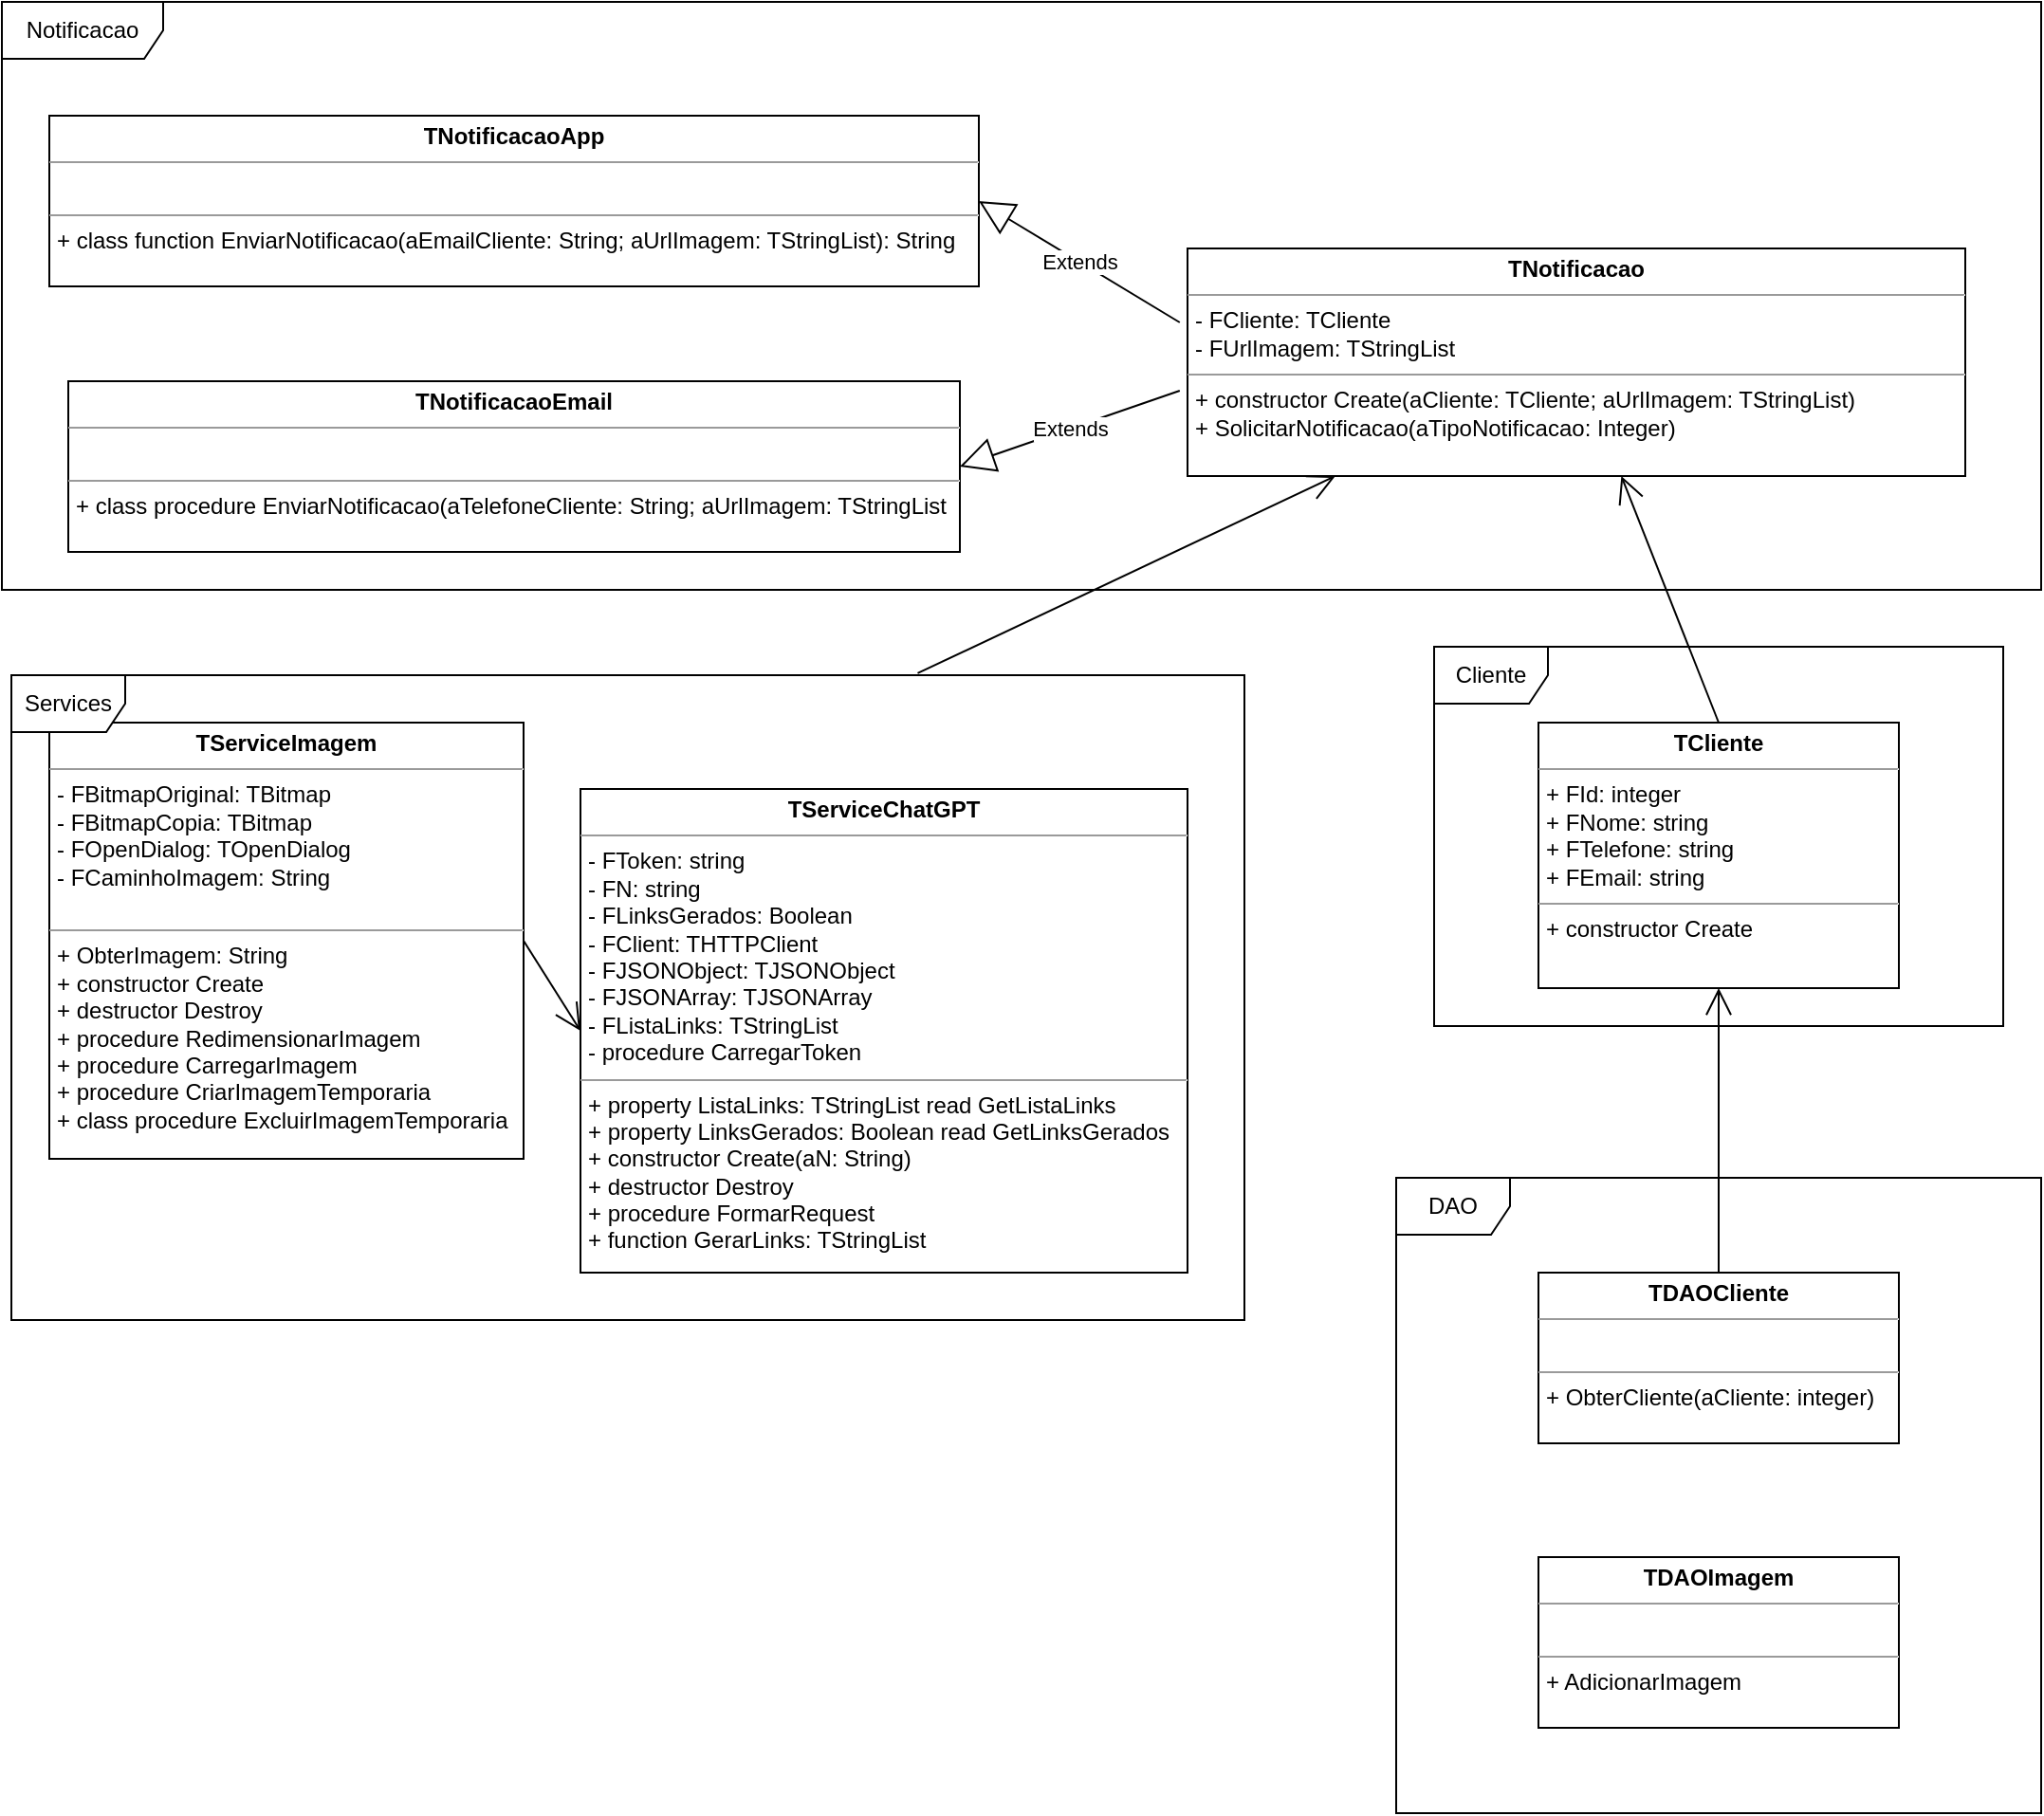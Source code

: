 <mxfile version="20.8.23" type="device"><diagram name="Página-1" id="8U6ufcKr5TPuwAtBtFTy"><mxGraphModel dx="880" dy="484" grid="1" gridSize="10" guides="1" tooltips="1" connect="1" arrows="1" fold="1" page="1" pageScale="1" pageWidth="827" pageHeight="1169" math="0" shadow="0"><root><mxCell id="0"/><mxCell id="1" parent="0"/><mxCell id="PzU53_ErEclSDTOwXf8F-14" value="&lt;p style=&quot;margin:0px;margin-top:4px;text-align:center;&quot;&gt;&lt;b&gt;TNotificacaoApp&lt;/b&gt;&lt;br&gt;&lt;/p&gt;&lt;hr size=&quot;1&quot;&gt;&lt;p style=&quot;margin:0px;margin-left:4px;&quot;&gt;&lt;br&gt;&lt;/p&gt;&lt;hr size=&quot;1&quot;&gt;&lt;p style=&quot;margin:0px;margin-left:4px;&quot;&gt;+&amp;nbsp;class function EnviarNotificacao(aEmailCliente: String;&amp;nbsp;&lt;span style=&quot;background-color: initial;&quot;&gt;aUrlImagem: TStringList): String&lt;/span&gt;&lt;/p&gt;" style="verticalAlign=top;align=left;overflow=fill;fontSize=12;fontFamily=Helvetica;html=1;" parent="1" vertex="1"><mxGeometry x="50" y="120" width="490" height="90" as="geometry"/></mxCell><mxCell id="PzU53_ErEclSDTOwXf8F-17" value="Notificacao" style="shape=umlFrame;whiteSpace=wrap;html=1;pointerEvents=0;width=85;height=30;" parent="1" vertex="1"><mxGeometry x="25" y="60" width="1075" height="310" as="geometry"/></mxCell><mxCell id="PzU53_ErEclSDTOwXf8F-18" value="&lt;p style=&quot;margin:0px;margin-top:4px;text-align:center;&quot;&gt;&lt;b&gt;TNotificacao&lt;/b&gt;&lt;br&gt;&lt;/p&gt;&lt;hr size=&quot;1&quot;&gt;&lt;p style=&quot;margin:0px;margin-left:4px;&quot;&gt;- FCliente: TCliente&lt;/p&gt;&lt;p style=&quot;margin:0px;margin-left:4px;&quot;&gt;-&amp;nbsp;FUrlImagem: TStringList&lt;/p&gt;&lt;hr size=&quot;1&quot;&gt;&lt;p style=&quot;margin:0px;margin-left:4px;&quot;&gt;+&amp;nbsp;constructor Create(aCliente: TCliente; aUrlImagem: TStringList)&lt;/p&gt;&lt;p style=&quot;margin:0px;margin-left:4px;&quot;&gt;+ SolicitarNotificacao(aTipoNotificacao: Integer)&lt;/p&gt;" style="verticalAlign=top;align=left;overflow=fill;fontSize=12;fontFamily=Helvetica;html=1;" parent="1" vertex="1"><mxGeometry x="650" y="190" width="410" height="120" as="geometry"/></mxCell><mxCell id="CZ3k5Eb307J7qp5YTwUr-1" value="&lt;p style=&quot;margin:0px;margin-top:4px;text-align:center;&quot;&gt;&lt;b&gt;TNotificacaoEmail&lt;/b&gt;&lt;br&gt;&lt;/p&gt;&lt;hr size=&quot;1&quot;&gt;&lt;p style=&quot;margin:0px;margin-left:4px;&quot;&gt;&lt;br&gt;&lt;/p&gt;&lt;hr size=&quot;1&quot;&gt;&lt;p style=&quot;margin:0px;margin-left:4px;&quot;&gt;+&amp;nbsp;class procedure EnviarNotificacao(aTelefoneCliente: String;&amp;nbsp;&lt;span style=&quot;background-color: initial;&quot;&gt;aUrlImagem: TStringList&lt;/span&gt;&lt;/p&gt;" style="verticalAlign=top;align=left;overflow=fill;fontSize=12;fontFamily=Helvetica;html=1;" parent="1" vertex="1"><mxGeometry x="60" y="260" width="470" height="90" as="geometry"/></mxCell><mxCell id="CZ3k5Eb307J7qp5YTwUr-4" value="Extends" style="endArrow=block;endSize=16;endFill=0;html=1;rounded=0;exitX=-0.01;exitY=0.325;exitDx=0;exitDy=0;exitPerimeter=0;entryX=1;entryY=0.5;entryDx=0;entryDy=0;" parent="1" source="PzU53_ErEclSDTOwXf8F-18" target="PzU53_ErEclSDTOwXf8F-14" edge="1"><mxGeometry width="160" relative="1" as="geometry"><mxPoint x="580" y="160" as="sourcePoint"/><mxPoint x="740" y="160" as="targetPoint"/></mxGeometry></mxCell><mxCell id="CZ3k5Eb307J7qp5YTwUr-5" value="Extends" style="endArrow=block;endSize=16;endFill=0;html=1;rounded=0;exitX=-0.01;exitY=0.625;exitDx=0;exitDy=0;exitPerimeter=0;entryX=1;entryY=0.5;entryDx=0;entryDy=0;" parent="1" source="PzU53_ErEclSDTOwXf8F-18" target="CZ3k5Eb307J7qp5YTwUr-1" edge="1"><mxGeometry width="160" relative="1" as="geometry"><mxPoint x="550" y="330" as="sourcePoint"/><mxPoint x="710" y="330" as="targetPoint"/></mxGeometry></mxCell><mxCell id="OFAG9lh-oi7Od2XJaz6R-1" value="&lt;p style=&quot;margin:0px;margin-top:4px;text-align:center;&quot;&gt;&lt;b&gt;TServiceImagem&lt;/b&gt;&lt;/p&gt;&lt;hr size=&quot;1&quot;&gt;&lt;p style=&quot;margin:0px;margin-left:4px;&quot;&gt;- FBitmapOriginal: TBitmap&lt;/p&gt;&lt;p style=&quot;margin:0px;margin-left:4px;&quot;&gt;- FBitmapCopia: TBitmap&lt;/p&gt;&lt;p style=&quot;margin:0px;margin-left:4px;&quot;&gt;- FOpenDialog: TOpenDialog&lt;/p&gt;&lt;p style=&quot;margin:0px;margin-left:4px;&quot;&gt;- FCaminhoImagem: String&lt;br&gt;&lt;br&gt;&lt;/p&gt;&lt;hr size=&quot;1&quot;&gt;&lt;p style=&quot;margin:0px;margin-left:4px;&quot;&gt;+ ObterImagem: String&lt;/p&gt;&lt;p style=&quot;margin:0px;margin-left:4px;&quot;&gt;+ constructor Create&lt;/p&gt;&lt;p style=&quot;margin:0px;margin-left:4px;&quot;&gt;+ destructor Destroy&lt;br&gt;+ procedure RedimensionarImagem&lt;/p&gt;&lt;p style=&quot;margin:0px;margin-left:4px;&quot;&gt;+ procedure CarregarImagem&lt;/p&gt;&lt;p style=&quot;margin:0px;margin-left:4px;&quot;&gt;+ procedure CriarImagemTemporaria&lt;/p&gt;&lt;p style=&quot;margin:0px;margin-left:4px;&quot;&gt;+ class procedure ExcluirImagemTemporaria&lt;/p&gt;" style="verticalAlign=top;align=left;overflow=fill;fontSize=12;fontFamily=Helvetica;html=1;" parent="1" vertex="1"><mxGeometry x="50" y="440" width="250" height="230" as="geometry"/></mxCell><mxCell id="OFAG9lh-oi7Od2XJaz6R-2" value="&lt;p style=&quot;margin:0px;margin-top:4px;text-align:center;&quot;&gt;&lt;b&gt;TServiceChatGPT&lt;/b&gt;&lt;/p&gt;&lt;hr size=&quot;1&quot;&gt;&lt;p style=&quot;margin:0px;margin-left:4px;&quot;&gt;- FToken: string&lt;/p&gt;&lt;p style=&quot;margin:0px;margin-left:4px;&quot;&gt;- FN: string&lt;/p&gt;&lt;p style=&quot;margin:0px;margin-left:4px;&quot;&gt;- FLinksGerados: Boolean&lt;/p&gt;&lt;p style=&quot;margin:0px;margin-left:4px;&quot;&gt;- FClient: THTTPClient&lt;br&gt;&lt;/p&gt;&lt;p style=&quot;margin:0px;margin-left:4px;&quot;&gt;- FJSONObject: TJSONObject&lt;/p&gt;&lt;p style=&quot;margin:0px;margin-left:4px;&quot;&gt;- FJSONArray: TJSONArray&lt;/p&gt;&lt;p style=&quot;margin:0px;margin-left:4px;&quot;&gt;- FListaLinks: TStringList&lt;/p&gt;&lt;p style=&quot;margin:0px;margin-left:4px;&quot;&gt;- procedure CarregarToken&lt;/p&gt;&lt;hr size=&quot;1&quot;&gt;&lt;p style=&quot;margin:0px;margin-left:4px;&quot;&gt;+ property ListaLinks: TStringList read GetListaLinks&lt;/p&gt;&lt;p style=&quot;margin:0px;margin-left:4px;&quot;&gt;+ property LinksGerados: Boolean read GetLinksGerados&lt;/p&gt;&lt;p style=&quot;margin:0px;margin-left:4px;&quot;&gt;+ constructor Create(aN: String)&lt;/p&gt;&lt;p style=&quot;margin:0px;margin-left:4px;&quot;&gt;+ destructor Destroy&lt;/p&gt;&lt;p style=&quot;margin:0px;margin-left:4px;&quot;&gt;+ procedure FormarRequest&lt;/p&gt;&lt;p style=&quot;margin:0px;margin-left:4px;&quot;&gt;+ function GerarLinks: TStringList&lt;/p&gt;&lt;p style=&quot;margin:0px;margin-left:4px;&quot;&gt;&lt;br&gt;&lt;/p&gt;" style="verticalAlign=top;align=left;overflow=fill;fontSize=12;fontFamily=Helvetica;html=1;" parent="1" vertex="1"><mxGeometry x="330" y="475" width="320" height="255" as="geometry"/></mxCell><mxCell id="OFAG9lh-oi7Od2XJaz6R-3" value="" style="endArrow=open;endFill=1;endSize=12;html=1;rounded=0;exitX=1;exitY=0.5;exitDx=0;exitDy=0;entryX=0;entryY=0.5;entryDx=0;entryDy=0;" parent="1" edge="1" target="OFAG9lh-oi7Od2XJaz6R-2" source="OFAG9lh-oi7Od2XJaz6R-1"><mxGeometry width="160" relative="1" as="geometry"><mxPoint x="290" y="605" as="sourcePoint"/><mxPoint x="360" y="605" as="targetPoint"/></mxGeometry></mxCell><mxCell id="OFAG9lh-oi7Od2XJaz6R-4" value="Services" style="shape=umlFrame;whiteSpace=wrap;html=1;pointerEvents=0;" parent="1" vertex="1"><mxGeometry x="30" y="415" width="650" height="340" as="geometry"/></mxCell><mxCell id="OFAG9lh-oi7Od2XJaz6R-5" value="" style="endArrow=open;endFill=1;endSize=12;html=1;rounded=0;exitX=0.735;exitY=-0.003;exitDx=0;exitDy=0;exitPerimeter=0;" parent="1" source="OFAG9lh-oi7Od2XJaz6R-4" target="PzU53_ErEclSDTOwXf8F-18" edge="1"><mxGeometry width="160" relative="1" as="geometry"><mxPoint x="530" y="450" as="sourcePoint"/><mxPoint x="690" y="450" as="targetPoint"/></mxGeometry></mxCell><mxCell id="Pg-bivrd3yIXi2iq134h-1" value="&lt;p style=&quot;margin:0px;margin-top:4px;text-align:center;&quot;&gt;&lt;b&gt;TDAOCliente&lt;/b&gt;&lt;/p&gt;&lt;hr size=&quot;1&quot;&gt;&lt;p style=&quot;margin:0px;margin-left:4px;&quot;&gt;&lt;br&gt;&lt;/p&gt;&lt;hr size=&quot;1&quot;&gt;&lt;p style=&quot;margin:0px;margin-left:4px;&quot;&gt;+ ObterCliente(aCliente: integer)&lt;br&gt;&lt;br&gt;&lt;/p&gt;" style="verticalAlign=top;align=left;overflow=fill;fontSize=12;fontFamily=Helvetica;html=1;whiteSpace=wrap;" parent="1" vertex="1"><mxGeometry x="835" y="730" width="190" height="90" as="geometry"/></mxCell><mxCell id="Pg-bivrd3yIXi2iq134h-2" value="&lt;p style=&quot;margin:0px;margin-top:4px;text-align:center;&quot;&gt;&lt;b&gt;TDAOImagem&lt;/b&gt;&lt;/p&gt;&lt;hr size=&quot;1&quot;&gt;&lt;p style=&quot;margin:0px;margin-left:4px;&quot;&gt;&lt;br&gt;&lt;/p&gt;&lt;hr size=&quot;1&quot;&gt;&lt;p style=&quot;margin:0px;margin-left:4px;&quot;&gt;+ AdicionarImagem&lt;br&gt;&lt;br&gt;&lt;/p&gt;" style="verticalAlign=top;align=left;overflow=fill;fontSize=12;fontFamily=Helvetica;html=1;whiteSpace=wrap;" parent="1" vertex="1"><mxGeometry x="835" y="880" width="190" height="90" as="geometry"/></mxCell><mxCell id="Pg-bivrd3yIXi2iq134h-3" value="DAO" style="shape=umlFrame;whiteSpace=wrap;html=1;pointerEvents=0;" parent="1" vertex="1"><mxGeometry x="760" y="680" width="340" height="335" as="geometry"/></mxCell><mxCell id="Pg-bivrd3yIXi2iq134h-6" value="&lt;p style=&quot;margin:0px;margin-top:4px;text-align:center;&quot;&gt;&lt;b&gt;TCliente&lt;/b&gt;&lt;/p&gt;&lt;hr size=&quot;1&quot;&gt;&lt;p style=&quot;margin:0px;margin-left:4px;&quot;&gt;+ FId: integer&lt;br&gt;+ FNome: string&lt;/p&gt;&lt;p style=&quot;margin:0px;margin-left:4px;&quot;&gt;+ FTelefone: string&lt;/p&gt;&lt;p style=&quot;margin:0px;margin-left:4px;&quot;&gt;+ FEmail: string&lt;/p&gt;&lt;hr size=&quot;1&quot;&gt;&lt;p style=&quot;margin:0px;margin-left:4px;&quot;&gt;+ constructor Create&lt;br&gt;&lt;/p&gt;" style="verticalAlign=top;align=left;overflow=fill;fontSize=12;fontFamily=Helvetica;html=1;whiteSpace=wrap;" parent="1" vertex="1"><mxGeometry x="835" y="440" width="190" height="140" as="geometry"/></mxCell><mxCell id="Pg-bivrd3yIXi2iq134h-7" value="Cliente" style="shape=umlFrame;whiteSpace=wrap;html=1;pointerEvents=0;" parent="1" vertex="1"><mxGeometry x="780" y="400" width="300" height="200" as="geometry"/></mxCell><mxCell id="Pg-bivrd3yIXi2iq134h-11" value="" style="endArrow=open;endFill=1;endSize=12;html=1;rounded=0;entryX=0.5;entryY=1;entryDx=0;entryDy=0;" parent="1" source="Pg-bivrd3yIXi2iq134h-1" target="Pg-bivrd3yIXi2iq134h-6" edge="1"><mxGeometry width="160" relative="1" as="geometry"><mxPoint x="880" y="710" as="sourcePoint"/><mxPoint x="1040" y="710" as="targetPoint"/></mxGeometry></mxCell><mxCell id="Pg-bivrd3yIXi2iq134h-12" value="" style="endArrow=open;endFill=1;endSize=12;html=1;rounded=0;exitX=0.5;exitY=0;exitDx=0;exitDy=0;" parent="1" source="Pg-bivrd3yIXi2iq134h-6" target="PzU53_ErEclSDTOwXf8F-18" edge="1"><mxGeometry width="160" relative="1" as="geometry"><mxPoint x="900" y="390" as="sourcePoint"/><mxPoint x="970" y="340" as="targetPoint"/></mxGeometry></mxCell></root></mxGraphModel></diagram></mxfile>